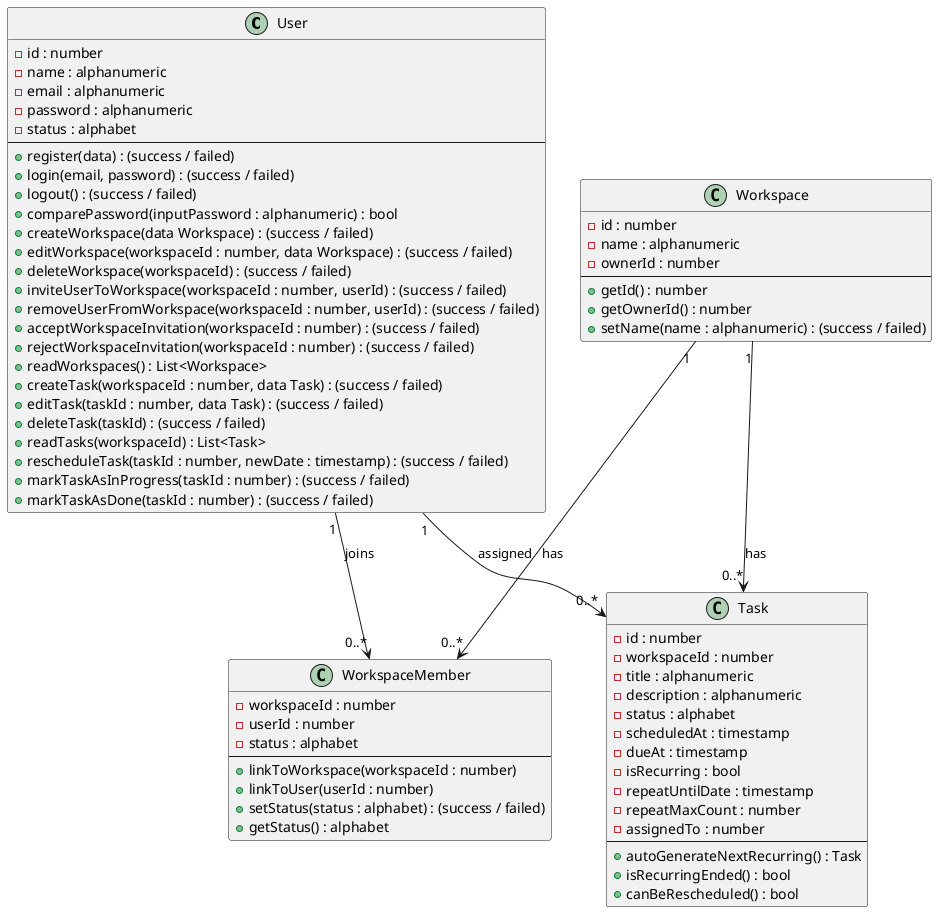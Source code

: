 ' Visibility Markers: Visibility markers indicate the accessibility of attributes and methods within a class.
' + (Public): The attribute or method is accessible from any class.
' - (Private): The attribute or method is only accessible within the same class.
' # (Protected): The attribute or method is accessible within the same class and its subclasses.
' ~ (Package): The attribute or method is accessible within the same package.

' alphanumeric = alphabet and number
@startuml task_tracker

class User {
    - id : number
    - name : alphanumeric
    - email : alphanumeric
    - password : alphanumeric
    - status : alphabet
    --
    + register(data) : (success / failed)
    + login(email, password) : (success / failed)
    + logout() : (success / failed)
    + comparePassword(inputPassword : alphanumeric) : bool
    + createWorkspace(data Workspace) : (success / failed)
    + editWorkspace(workspaceId : number, data Workspace) : (success / failed)
    + deleteWorkspace(workspaceId) : (success / failed)
    + inviteUserToWorkspace(workspaceId : number, userId) : (success / failed)
    + removeUserFromWorkspace(workspaceId : number, userId) : (success / failed)
    + acceptWorkspaceInvitation(workspaceId : number) : (success / failed)
    + rejectWorkspaceInvitation(workspaceId : number) : (success / failed)
    + readWorkspaces() : List<Workspace>
    + createTask(workspaceId : number, data Task) : (success / failed)
    + editTask(taskId : number, data Task) : (success / failed)
    + deleteTask(taskId) : (success / failed)
    + readTasks(workspaceId) : List<Task>
    + rescheduleTask(taskId : number, newDate : timestamp) : (success / failed)
    + markTaskAsInProgress(taskId : number) : (success / failed)
    + markTaskAsDone(taskId : number) : (success / failed)
}

class Workspace {
    - id : number
    - name : alphanumeric
    - ownerId : number
    --
    + getId() : number
    + getOwnerId() : number
    + setName(name : alphanumeric) : (success / failed)
}

class WorkspaceMember {
    - workspaceId : number
    - userId : number
    - status : alphabet
    --
    + linkToWorkspace(workspaceId : number)
    + linkToUser(userId : number)
    + setStatus(status : alphabet) : (success / failed)
    + getStatus() : alphabet
}

Workspace "1" --> "0..*" WorkspaceMember : has
User "1" --> "0..*" WorkspaceMember : joins

class Task {
    - id : number
    - workspaceId : number
    - title : alphanumeric
    - description : alphanumeric
    - status : alphabet
    - scheduledAt : timestamp
    - dueAt : timestamp
    - isRecurring : bool
    - repeatUntilDate : timestamp
    - repeatMaxCount : number
    - assignedTo : number
    --
    + autoGenerateNextRecurring() : Task
    + isRecurringEnded() : bool
    + canBeRescheduled() : bool
}

Workspace "1" --> "0..*" Task : has
User "1" --> "0..*" Task : assigned

@enduml
